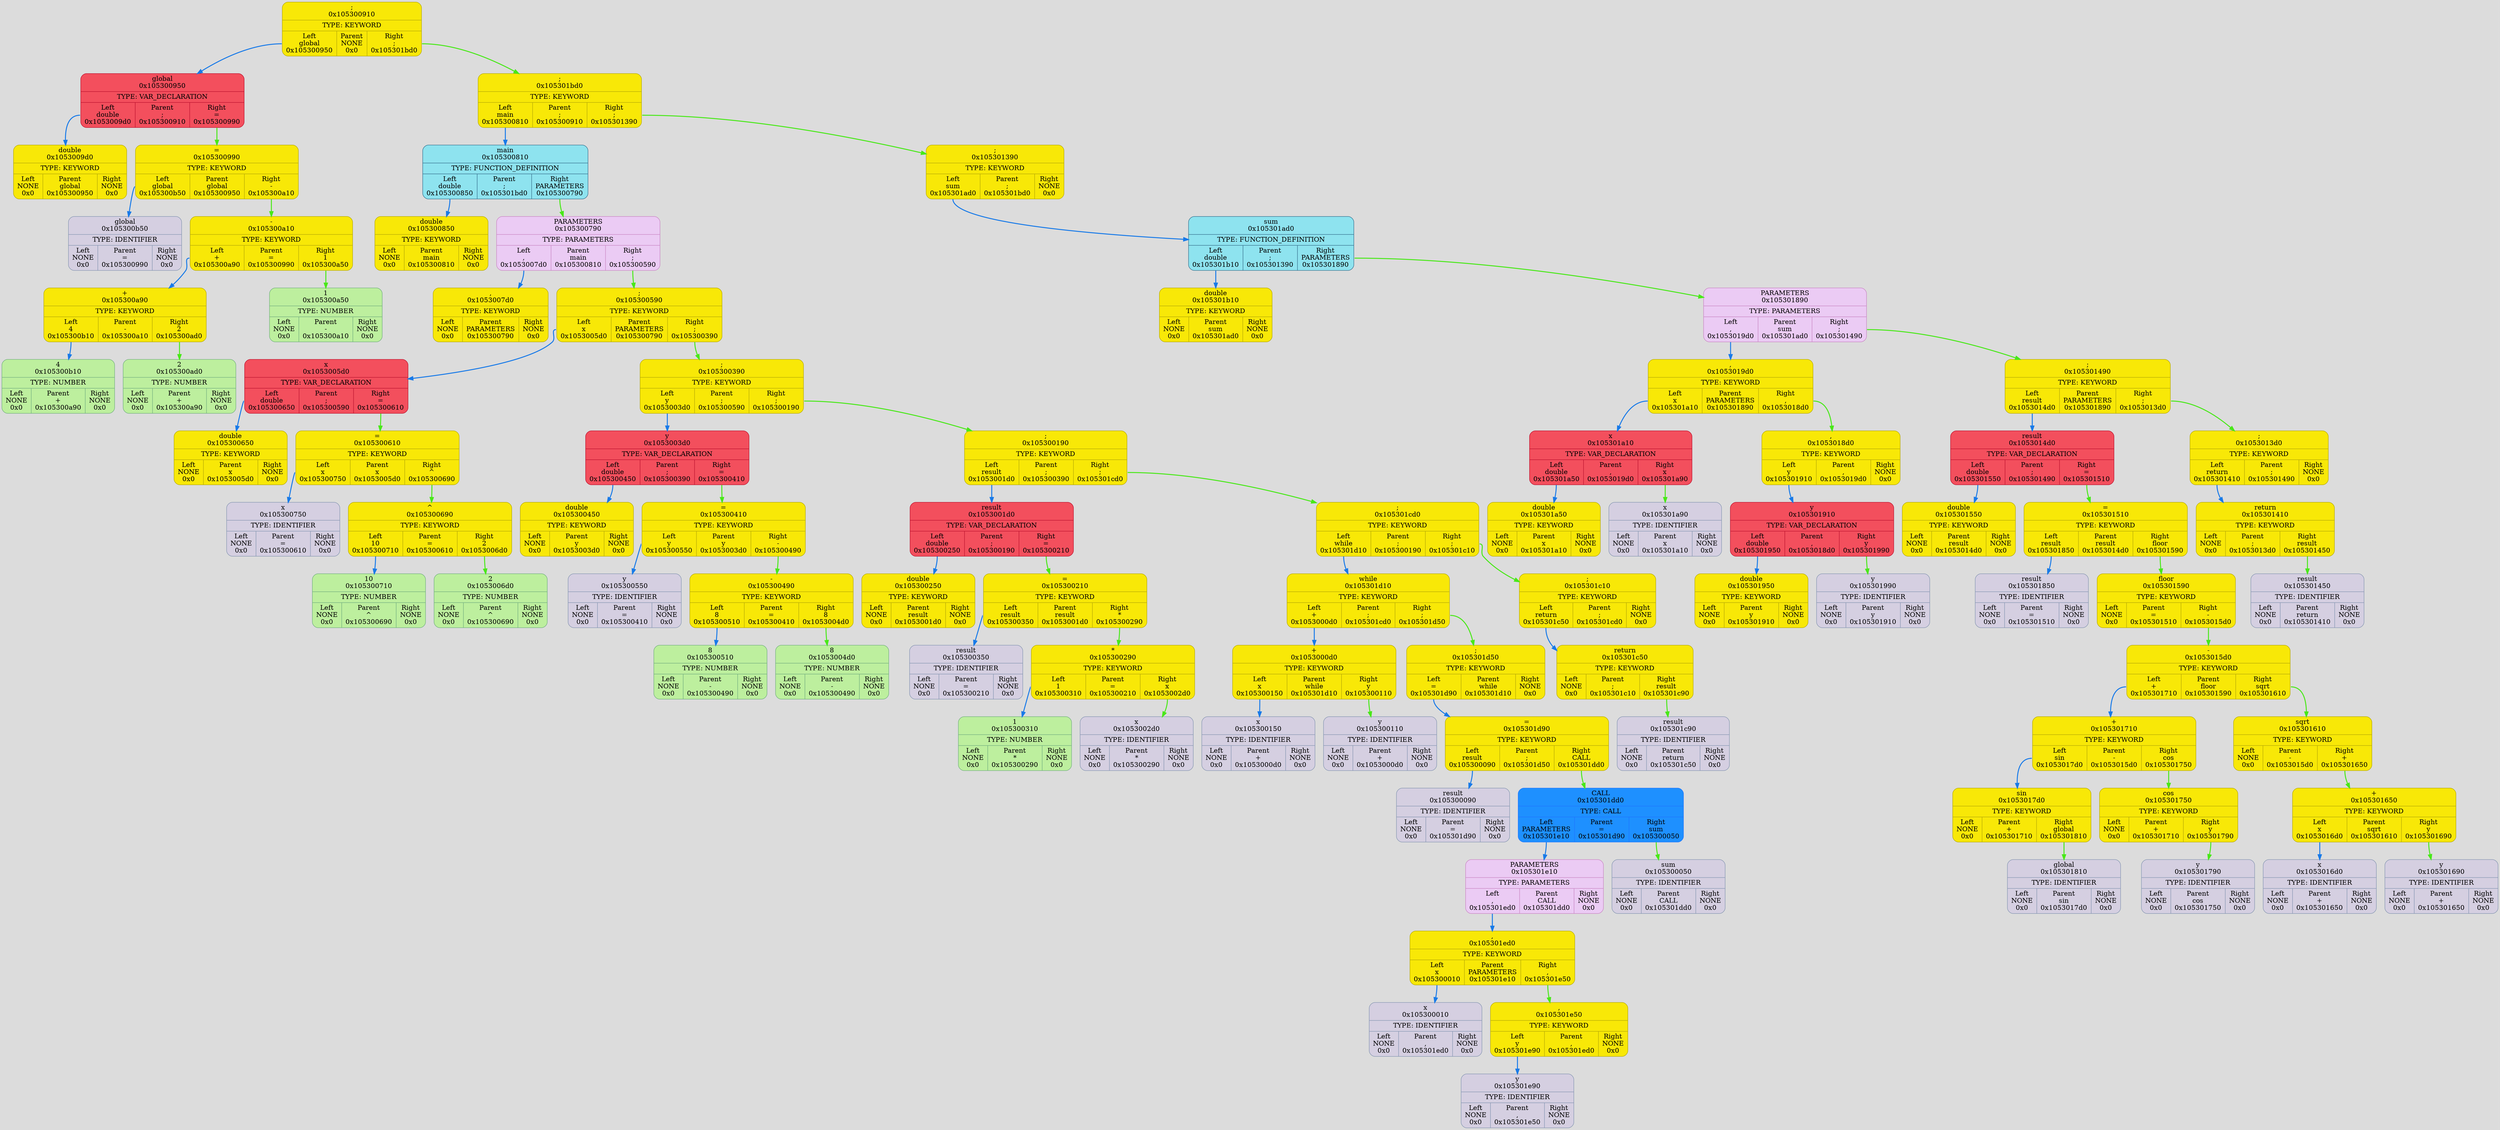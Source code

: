 digraph {
	fontname = "UbuntuMono";
	bgcolor = "#DCDCDC";

	node0x105300910 [ shape = Mrecord; style = filled; fillcolor = "#F8E807"; color = "#B6AA05"; fontcolor = "#000000"; label = " { ;\n0x105300910 | TYPE: KEYWORD| { <left> Left\nglobal\n0x105300950 | Parent\nNONE\n0x0 | <right> Right\n;\n0x105301bd0 } } "; ];
	node0x105300910:<left> -> node0x105300950 [ style = "bold"; color = "#187AE8"; label = ""; ];
	node0x105300950 [ shape = Mrecord; style = filled; fillcolor = "#F34F5D"; color = "#BD132F"; fontcolor = "#000000"; label = " { global\n0x105300950 | TYPE: VAR_DECLARATION| { <left> Left\ndouble\n0x1053009d0 | Parent\n;\n0x105300910 | <right> Right\n=\n0x105300990 } } "; ];
	node0x105300950:<left> -> node0x1053009d0 [ style = "bold"; color = "#187AE8"; label = ""; ];
	node0x1053009d0 [ shape = Mrecord; style = filled; fillcolor = "#F8E807"; color = "#B6AA05"; fontcolor = "#000000"; label = " { double\n0x1053009d0 | TYPE: KEYWORD| { <left> Left\nNONE\n0x0 | Parent\nglobal\n0x105300950 | <right> Right\nNONE\n0x0 } } "; ];
	node0x105300990 [ shape = Mrecord; style = filled; fillcolor = "#F8E807"; color = "#B6AA05"; fontcolor = "#000000"; label = " { =\n0x105300990 | TYPE: KEYWORD| { <left> Left\nglobal\n0x105300b50 | Parent\nglobal\n0x105300950 | <right> Right\n-\n0x105300a10 } } "; ];
	node0x105300990:<left> -> node0x105300b50 [ style = "bold"; color = "#187AE8"; label = ""; ];
	node0x105300b50 [ shape = Mrecord; style = filled; fillcolor = "#D5CFE1"; color = "#8797b2"; fontcolor = "#000000"; label = " { global\n0x105300b50 | TYPE: IDENTIFIER| { <left> Left\nNONE\n0x0 | Parent\n=\n0x105300990 | <right> Right\nNONE\n0x0 } } "; ];
	node0x105300a10 [ shape = Mrecord; style = filled; fillcolor = "#F8E807"; color = "#B6AA05"; fontcolor = "#000000"; label = " { -\n0x105300a10 | TYPE: KEYWORD| { <left> Left\n+\n0x105300a90 | Parent\n=\n0x105300990 | <right> Right\n1\n0x105300a50 } } "; ];
	node0x105300a10:<left> -> node0x105300a90 [ style = "bold"; color = "#187AE8"; label = ""; ];
	node0x105300a90 [ shape = Mrecord; style = filled; fillcolor = "#F8E807"; color = "#B6AA05"; fontcolor = "#000000"; label = " { +\n0x105300a90 | TYPE: KEYWORD| { <left> Left\n4\n0x105300b10 | Parent\n-\n0x105300a10 | <right> Right\n2\n0x105300ad0 } } "; ];
	node0x105300a90:<left> -> node0x105300b10 [ style = "bold"; color = "#187AE8"; label = ""; ];
	node0x105300b10 [ shape = Mrecord; style = filled; fillcolor = "#BDEF9E"; color = "#74AF80"; fontcolor = "#000000"; label = " { 4\n0x105300b10 | TYPE: NUMBER| { <left> Left\nNONE\n0x0 | Parent\n+\n0x105300a90 | <right> Right\nNONE\n0x0 } } "; ];
	node0x105300ad0 [ shape = Mrecord; style = filled; fillcolor = "#BDEF9E"; color = "#74AF80"; fontcolor = "#000000"; label = " { 2\n0x105300ad0 | TYPE: NUMBER| { <left> Left\nNONE\n0x0 | Parent\n+\n0x105300a90 | <right> Right\nNONE\n0x0 } } "; ];
	node0x105300a90:<right> -> node0x105300ad0 [ style = "bold"; color = "#48E818"; label = ""; ];
	node0x105300a50 [ shape = Mrecord; style = filled; fillcolor = "#BDEF9E"; color = "#74AF80"; fontcolor = "#000000"; label = " { 1\n0x105300a50 | TYPE: NUMBER| { <left> Left\nNONE\n0x0 | Parent\n-\n0x105300a10 | <right> Right\nNONE\n0x0 } } "; ];
	node0x105300a10:<right> -> node0x105300a50 [ style = "bold"; color = "#48E818"; label = ""; ];
	node0x105300990:<right> -> node0x105300a10 [ style = "bold"; color = "#48E818"; label = ""; ];
	node0x105300950:<right> -> node0x105300990 [ style = "bold"; color = "#48E818"; label = ""; ];
	node0x105301bd0 [ shape = Mrecord; style = filled; fillcolor = "#F8E807"; color = "#B6AA05"; fontcolor = "#000000"; label = " { ;\n0x105301bd0 | TYPE: KEYWORD| { <left> Left\nmain\n0x105300810 | Parent\n;\n0x105300910 | <right> Right\n;\n0x105301390 } } "; ];
	node0x105301bd0:<left> -> node0x105300810 [ style = "bold"; color = "#187AE8"; label = ""; ];
	node0x105300810 [ shape = Mrecord; style = filled; fillcolor = "#8EE3EF"; color = "#37718E"; fontcolor = "#000000"; label = " { main\n0x105300810 | TYPE: FUNCTION_DEFINITION| { <left> Left\ndouble\n0x105300850 | Parent\n;\n0x105301bd0 | <right> Right\nPARAMETERS\n0x105300790 } } "; ];
	node0x105300810:<left> -> node0x105300850 [ style = "bold"; color = "#187AE8"; label = ""; ];
	node0x105300850 [ shape = Mrecord; style = filled; fillcolor = "#F8E807"; color = "#B6AA05"; fontcolor = "#000000"; label = " { double\n0x105300850 | TYPE: KEYWORD| { <left> Left\nNONE\n0x0 | Parent\nmain\n0x105300810 | <right> Right\nNONE\n0x0 } } "; ];
	node0x105300790 [ shape = Mrecord; style = filled; fillcolor = "#EBCBF4"; color = "#C986C3"; fontcolor = "#000000"; label = " { PARAMETERS\n0x105300790 | TYPE: PARAMETERS| { <left> Left\n,\n0x1053007d0 | Parent\nmain\n0x105300810 | <right> Right\n;\n0x105300590 } } "; ];
	node0x105300790:<left> -> node0x1053007d0 [ style = "bold"; color = "#187AE8"; label = ""; ];
	node0x1053007d0 [ shape = Mrecord; style = filled; fillcolor = "#F8E807"; color = "#B6AA05"; fontcolor = "#000000"; label = " { ,\n0x1053007d0 | TYPE: KEYWORD| { <left> Left\nNONE\n0x0 | Parent\nPARAMETERS\n0x105300790 | <right> Right\nNONE\n0x0 } } "; ];
	node0x105300590 [ shape = Mrecord; style = filled; fillcolor = "#F8E807"; color = "#B6AA05"; fontcolor = "#000000"; label = " { ;\n0x105300590 | TYPE: KEYWORD| { <left> Left\nx\n0x1053005d0 | Parent\nPARAMETERS\n0x105300790 | <right> Right\n;\n0x105300390 } } "; ];
	node0x105300590:<left> -> node0x1053005d0 [ style = "bold"; color = "#187AE8"; label = ""; ];
	node0x1053005d0 [ shape = Mrecord; style = filled; fillcolor = "#F34F5D"; color = "#BD132F"; fontcolor = "#000000"; label = " { x\n0x1053005d0 | TYPE: VAR_DECLARATION| { <left> Left\ndouble\n0x105300650 | Parent\n;\n0x105300590 | <right> Right\n=\n0x105300610 } } "; ];
	node0x1053005d0:<left> -> node0x105300650 [ style = "bold"; color = "#187AE8"; label = ""; ];
	node0x105300650 [ shape = Mrecord; style = filled; fillcolor = "#F8E807"; color = "#B6AA05"; fontcolor = "#000000"; label = " { double\n0x105300650 | TYPE: KEYWORD| { <left> Left\nNONE\n0x0 | Parent\nx\n0x1053005d0 | <right> Right\nNONE\n0x0 } } "; ];
	node0x105300610 [ shape = Mrecord; style = filled; fillcolor = "#F8E807"; color = "#B6AA05"; fontcolor = "#000000"; label = " { =\n0x105300610 | TYPE: KEYWORD| { <left> Left\nx\n0x105300750 | Parent\nx\n0x1053005d0 | <right> Right\n^\n0x105300690 } } "; ];
	node0x105300610:<left> -> node0x105300750 [ style = "bold"; color = "#187AE8"; label = ""; ];
	node0x105300750 [ shape = Mrecord; style = filled; fillcolor = "#D5CFE1"; color = "#8797b2"; fontcolor = "#000000"; label = " { x\n0x105300750 | TYPE: IDENTIFIER| { <left> Left\nNONE\n0x0 | Parent\n=\n0x105300610 | <right> Right\nNONE\n0x0 } } "; ];
	node0x105300690 [ shape = Mrecord; style = filled; fillcolor = "#F8E807"; color = "#B6AA05"; fontcolor = "#000000"; label = " { ^\n0x105300690 | TYPE: KEYWORD| { <left> Left\n10\n0x105300710 | Parent\n=\n0x105300610 | <right> Right\n2\n0x1053006d0 } } "; ];
	node0x105300690:<left> -> node0x105300710 [ style = "bold"; color = "#187AE8"; label = ""; ];
	node0x105300710 [ shape = Mrecord; style = filled; fillcolor = "#BDEF9E"; color = "#74AF80"; fontcolor = "#000000"; label = " { 10\n0x105300710 | TYPE: NUMBER| { <left> Left\nNONE\n0x0 | Parent\n^\n0x105300690 | <right> Right\nNONE\n0x0 } } "; ];
	node0x1053006d0 [ shape = Mrecord; style = filled; fillcolor = "#BDEF9E"; color = "#74AF80"; fontcolor = "#000000"; label = " { 2\n0x1053006d0 | TYPE: NUMBER| { <left> Left\nNONE\n0x0 | Parent\n^\n0x105300690 | <right> Right\nNONE\n0x0 } } "; ];
	node0x105300690:<right> -> node0x1053006d0 [ style = "bold"; color = "#48E818"; label = ""; ];
	node0x105300610:<right> -> node0x105300690 [ style = "bold"; color = "#48E818"; label = ""; ];
	node0x1053005d0:<right> -> node0x105300610 [ style = "bold"; color = "#48E818"; label = ""; ];
	node0x105300390 [ shape = Mrecord; style = filled; fillcolor = "#F8E807"; color = "#B6AA05"; fontcolor = "#000000"; label = " { ;\n0x105300390 | TYPE: KEYWORD| { <left> Left\ny\n0x1053003d0 | Parent\n;\n0x105300590 | <right> Right\n;\n0x105300190 } } "; ];
	node0x105300390:<left> -> node0x1053003d0 [ style = "bold"; color = "#187AE8"; label = ""; ];
	node0x1053003d0 [ shape = Mrecord; style = filled; fillcolor = "#F34F5D"; color = "#BD132F"; fontcolor = "#000000"; label = " { y\n0x1053003d0 | TYPE: VAR_DECLARATION| { <left> Left\ndouble\n0x105300450 | Parent\n;\n0x105300390 | <right> Right\n=\n0x105300410 } } "; ];
	node0x1053003d0:<left> -> node0x105300450 [ style = "bold"; color = "#187AE8"; label = ""; ];
	node0x105300450 [ shape = Mrecord; style = filled; fillcolor = "#F8E807"; color = "#B6AA05"; fontcolor = "#000000"; label = " { double\n0x105300450 | TYPE: KEYWORD| { <left> Left\nNONE\n0x0 | Parent\ny\n0x1053003d0 | <right> Right\nNONE\n0x0 } } "; ];
	node0x105300410 [ shape = Mrecord; style = filled; fillcolor = "#F8E807"; color = "#B6AA05"; fontcolor = "#000000"; label = " { =\n0x105300410 | TYPE: KEYWORD| { <left> Left\ny\n0x105300550 | Parent\ny\n0x1053003d0 | <right> Right\n-\n0x105300490 } } "; ];
	node0x105300410:<left> -> node0x105300550 [ style = "bold"; color = "#187AE8"; label = ""; ];
	node0x105300550 [ shape = Mrecord; style = filled; fillcolor = "#D5CFE1"; color = "#8797b2"; fontcolor = "#000000"; label = " { y\n0x105300550 | TYPE: IDENTIFIER| { <left> Left\nNONE\n0x0 | Parent\n=\n0x105300410 | <right> Right\nNONE\n0x0 } } "; ];
	node0x105300490 [ shape = Mrecord; style = filled; fillcolor = "#F8E807"; color = "#B6AA05"; fontcolor = "#000000"; label = " { -\n0x105300490 | TYPE: KEYWORD| { <left> Left\n8\n0x105300510 | Parent\n=\n0x105300410 | <right> Right\n8\n0x1053004d0 } } "; ];
	node0x105300490:<left> -> node0x105300510 [ style = "bold"; color = "#187AE8"; label = ""; ];
	node0x105300510 [ shape = Mrecord; style = filled; fillcolor = "#BDEF9E"; color = "#74AF80"; fontcolor = "#000000"; label = " { 8\n0x105300510 | TYPE: NUMBER| { <left> Left\nNONE\n0x0 | Parent\n-\n0x105300490 | <right> Right\nNONE\n0x0 } } "; ];
	node0x1053004d0 [ shape = Mrecord; style = filled; fillcolor = "#BDEF9E"; color = "#74AF80"; fontcolor = "#000000"; label = " { 8\n0x1053004d0 | TYPE: NUMBER| { <left> Left\nNONE\n0x0 | Parent\n-\n0x105300490 | <right> Right\nNONE\n0x0 } } "; ];
	node0x105300490:<right> -> node0x1053004d0 [ style = "bold"; color = "#48E818"; label = ""; ];
	node0x105300410:<right> -> node0x105300490 [ style = "bold"; color = "#48E818"; label = ""; ];
	node0x1053003d0:<right> -> node0x105300410 [ style = "bold"; color = "#48E818"; label = ""; ];
	node0x105300190 [ shape = Mrecord; style = filled; fillcolor = "#F8E807"; color = "#B6AA05"; fontcolor = "#000000"; label = " { ;\n0x105300190 | TYPE: KEYWORD| { <left> Left\nresult\n0x1053001d0 | Parent\n;\n0x105300390 | <right> Right\n;\n0x105301cd0 } } "; ];
	node0x105300190:<left> -> node0x1053001d0 [ style = "bold"; color = "#187AE8"; label = ""; ];
	node0x1053001d0 [ shape = Mrecord; style = filled; fillcolor = "#F34F5D"; color = "#BD132F"; fontcolor = "#000000"; label = " { result\n0x1053001d0 | TYPE: VAR_DECLARATION| { <left> Left\ndouble\n0x105300250 | Parent\n;\n0x105300190 | <right> Right\n=\n0x105300210 } } "; ];
	node0x1053001d0:<left> -> node0x105300250 [ style = "bold"; color = "#187AE8"; label = ""; ];
	node0x105300250 [ shape = Mrecord; style = filled; fillcolor = "#F8E807"; color = "#B6AA05"; fontcolor = "#000000"; label = " { double\n0x105300250 | TYPE: KEYWORD| { <left> Left\nNONE\n0x0 | Parent\nresult\n0x1053001d0 | <right> Right\nNONE\n0x0 } } "; ];
	node0x105300210 [ shape = Mrecord; style = filled; fillcolor = "#F8E807"; color = "#B6AA05"; fontcolor = "#000000"; label = " { =\n0x105300210 | TYPE: KEYWORD| { <left> Left\nresult\n0x105300350 | Parent\nresult\n0x1053001d0 | <right> Right\n*\n0x105300290 } } "; ];
	node0x105300210:<left> -> node0x105300350 [ style = "bold"; color = "#187AE8"; label = ""; ];
	node0x105300350 [ shape = Mrecord; style = filled; fillcolor = "#D5CFE1"; color = "#8797b2"; fontcolor = "#000000"; label = " { result\n0x105300350 | TYPE: IDENTIFIER| { <left> Left\nNONE\n0x0 | Parent\n=\n0x105300210 | <right> Right\nNONE\n0x0 } } "; ];
	node0x105300290 [ shape = Mrecord; style = filled; fillcolor = "#F8E807"; color = "#B6AA05"; fontcolor = "#000000"; label = " { *\n0x105300290 | TYPE: KEYWORD| { <left> Left\n1\n0x105300310 | Parent\n=\n0x105300210 | <right> Right\nx\n0x1053002d0 } } "; ];
	node0x105300290:<left> -> node0x105300310 [ style = "bold"; color = "#187AE8"; label = ""; ];
	node0x105300310 [ shape = Mrecord; style = filled; fillcolor = "#BDEF9E"; color = "#74AF80"; fontcolor = "#000000"; label = " { 1\n0x105300310 | TYPE: NUMBER| { <left> Left\nNONE\n0x0 | Parent\n*\n0x105300290 | <right> Right\nNONE\n0x0 } } "; ];
	node0x1053002d0 [ shape = Mrecord; style = filled; fillcolor = "#D5CFE1"; color = "#8797b2"; fontcolor = "#000000"; label = " { x\n0x1053002d0 | TYPE: IDENTIFIER| { <left> Left\nNONE\n0x0 | Parent\n*\n0x105300290 | <right> Right\nNONE\n0x0 } } "; ];
	node0x105300290:<right> -> node0x1053002d0 [ style = "bold"; color = "#48E818"; label = ""; ];
	node0x105300210:<right> -> node0x105300290 [ style = "bold"; color = "#48E818"; label = ""; ];
	node0x1053001d0:<right> -> node0x105300210 [ style = "bold"; color = "#48E818"; label = ""; ];
	node0x105301cd0 [ shape = Mrecord; style = filled; fillcolor = "#F8E807"; color = "#B6AA05"; fontcolor = "#000000"; label = " { ;\n0x105301cd0 | TYPE: KEYWORD| { <left> Left\nwhile\n0x105301d10 | Parent\n;\n0x105300190 | <right> Right\n;\n0x105301c10 } } "; ];
	node0x105301cd0:<left> -> node0x105301d10 [ style = "bold"; color = "#187AE8"; label = ""; ];
	node0x105301d10 [ shape = Mrecord; style = filled; fillcolor = "#F8E807"; color = "#B6AA05"; fontcolor = "#000000"; label = " { while\n0x105301d10 | TYPE: KEYWORD| { <left> Left\n+\n0x1053000d0 | Parent\n;\n0x105301cd0 | <right> Right\n;\n0x105301d50 } } "; ];
	node0x105301d10:<left> -> node0x1053000d0 [ style = "bold"; color = "#187AE8"; label = ""; ];
	node0x1053000d0 [ shape = Mrecord; style = filled; fillcolor = "#F8E807"; color = "#B6AA05"; fontcolor = "#000000"; label = " { +\n0x1053000d0 | TYPE: KEYWORD| { <left> Left\nx\n0x105300150 | Parent\nwhile\n0x105301d10 | <right> Right\ny\n0x105300110 } } "; ];
	node0x1053000d0:<left> -> node0x105300150 [ style = "bold"; color = "#187AE8"; label = ""; ];
	node0x105300150 [ shape = Mrecord; style = filled; fillcolor = "#D5CFE1"; color = "#8797b2"; fontcolor = "#000000"; label = " { x\n0x105300150 | TYPE: IDENTIFIER| { <left> Left\nNONE\n0x0 | Parent\n+\n0x1053000d0 | <right> Right\nNONE\n0x0 } } "; ];
	node0x105300110 [ shape = Mrecord; style = filled; fillcolor = "#D5CFE1"; color = "#8797b2"; fontcolor = "#000000"; label = " { y\n0x105300110 | TYPE: IDENTIFIER| { <left> Left\nNONE\n0x0 | Parent\n+\n0x1053000d0 | <right> Right\nNONE\n0x0 } } "; ];
	node0x1053000d0:<right> -> node0x105300110 [ style = "bold"; color = "#48E818"; label = ""; ];
	node0x105301d50 [ shape = Mrecord; style = filled; fillcolor = "#F8E807"; color = "#B6AA05"; fontcolor = "#000000"; label = " { ;\n0x105301d50 | TYPE: KEYWORD| { <left> Left\n=\n0x105301d90 | Parent\nwhile\n0x105301d10 | <right> Right\nNONE\n0x0 } } "; ];
	node0x105301d50:<left> -> node0x105301d90 [ style = "bold"; color = "#187AE8"; label = ""; ];
	node0x105301d90 [ shape = Mrecord; style = filled; fillcolor = "#F8E807"; color = "#B6AA05"; fontcolor = "#000000"; label = " { =\n0x105301d90 | TYPE: KEYWORD| { <left> Left\nresult\n0x105300090 | Parent\n;\n0x105301d50 | <right> Right\nCALL\n0x105301dd0 } } "; ];
	node0x105301d90:<left> -> node0x105300090 [ style = "bold"; color = "#187AE8"; label = ""; ];
	node0x105300090 [ shape = Mrecord; style = filled; fillcolor = "#D5CFE1"; color = "#8797b2"; fontcolor = "#000000"; label = " { result\n0x105300090 | TYPE: IDENTIFIER| { <left> Left\nNONE\n0x0 | Parent\n=\n0x105301d90 | <right> Right\nNONE\n0x0 } } "; ];
	node0x105301dd0 [ shape = Mrecord; style = filled; fillcolor = "#1E90FF"; color = "#1F75FE"; fontcolor = "#000000"; label = " { CALL\n0x105301dd0 | TYPE: CALL| { <left> Left\nPARAMETERS\n0x105301e10 | Parent\n=\n0x105301d90 | <right> Right\nsum\n0x105300050 } } "; ];
	node0x105301dd0:<left> -> node0x105301e10 [ style = "bold"; color = "#187AE8"; label = ""; ];
	node0x105301e10 [ shape = Mrecord; style = filled; fillcolor = "#EBCBF4"; color = "#C986C3"; fontcolor = "#000000"; label = " { PARAMETERS\n0x105301e10 | TYPE: PARAMETERS| { <left> Left\n,\n0x105301ed0 | Parent\nCALL\n0x105301dd0 | <right> Right\nNONE\n0x0 } } "; ];
	node0x105301e10:<left> -> node0x105301ed0 [ style = "bold"; color = "#187AE8"; label = ""; ];
	node0x105301ed0 [ shape = Mrecord; style = filled; fillcolor = "#F8E807"; color = "#B6AA05"; fontcolor = "#000000"; label = " { ,\n0x105301ed0 | TYPE: KEYWORD| { <left> Left\nx\n0x105300010 | Parent\nPARAMETERS\n0x105301e10 | <right> Right\n,\n0x105301e50 } } "; ];
	node0x105301ed0:<left> -> node0x105300010 [ style = "bold"; color = "#187AE8"; label = ""; ];
	node0x105300010 [ shape = Mrecord; style = filled; fillcolor = "#D5CFE1"; color = "#8797b2"; fontcolor = "#000000"; label = " { x\n0x105300010 | TYPE: IDENTIFIER| { <left> Left\nNONE\n0x0 | Parent\n,\n0x105301ed0 | <right> Right\nNONE\n0x0 } } "; ];
	node0x105301e50 [ shape = Mrecord; style = filled; fillcolor = "#F8E807"; color = "#B6AA05"; fontcolor = "#000000"; label = " { ,\n0x105301e50 | TYPE: KEYWORD| { <left> Left\ny\n0x105301e90 | Parent\n,\n0x105301ed0 | <right> Right\nNONE\n0x0 } } "; ];
	node0x105301e50:<left> -> node0x105301e90 [ style = "bold"; color = "#187AE8"; label = ""; ];
	node0x105301e90 [ shape = Mrecord; style = filled; fillcolor = "#D5CFE1"; color = "#8797b2"; fontcolor = "#000000"; label = " { y\n0x105301e90 | TYPE: IDENTIFIER| { <left> Left\nNONE\n0x0 | Parent\n,\n0x105301e50 | <right> Right\nNONE\n0x0 } } "; ];
	node0x105301ed0:<right> -> node0x105301e50 [ style = "bold"; color = "#48E818"; label = ""; ];
	node0x105300050 [ shape = Mrecord; style = filled; fillcolor = "#D5CFE1"; color = "#8797b2"; fontcolor = "#000000"; label = " { sum\n0x105300050 | TYPE: IDENTIFIER| { <left> Left\nNONE\n0x0 | Parent\nCALL\n0x105301dd0 | <right> Right\nNONE\n0x0 } } "; ];
	node0x105301dd0:<right> -> node0x105300050 [ style = "bold"; color = "#48E818"; label = ""; ];
	node0x105301d90:<right> -> node0x105301dd0 [ style = "bold"; color = "#48E818"; label = ""; ];
	node0x105301d10:<right> -> node0x105301d50 [ style = "bold"; color = "#48E818"; label = ""; ];
	node0x105301c10 [ shape = Mrecord; style = filled; fillcolor = "#F8E807"; color = "#B6AA05"; fontcolor = "#000000"; label = " { ;\n0x105301c10 | TYPE: KEYWORD| { <left> Left\nreturn\n0x105301c50 | Parent\n;\n0x105301cd0 | <right> Right\nNONE\n0x0 } } "; ];
	node0x105301c10:<left> -> node0x105301c50 [ style = "bold"; color = "#187AE8"; label = ""; ];
	node0x105301c50 [ shape = Mrecord; style = filled; fillcolor = "#F8E807"; color = "#B6AA05"; fontcolor = "#000000"; label = " { return\n0x105301c50 | TYPE: KEYWORD| { <left> Left\nNONE\n0x0 | Parent\n;\n0x105301c10 | <right> Right\nresult\n0x105301c90 } } "; ];
	node0x105301c90 [ shape = Mrecord; style = filled; fillcolor = "#D5CFE1"; color = "#8797b2"; fontcolor = "#000000"; label = " { result\n0x105301c90 | TYPE: IDENTIFIER| { <left> Left\nNONE\n0x0 | Parent\nreturn\n0x105301c50 | <right> Right\nNONE\n0x0 } } "; ];
	node0x105301c50:<right> -> node0x105301c90 [ style = "bold"; color = "#48E818"; label = ""; ];
	node0x105301cd0:<right> -> node0x105301c10 [ style = "bold"; color = "#48E818"; label = ""; ];
	node0x105300190:<right> -> node0x105301cd0 [ style = "bold"; color = "#48E818"; label = ""; ];
	node0x105300390:<right> -> node0x105300190 [ style = "bold"; color = "#48E818"; label = ""; ];
	node0x105300590:<right> -> node0x105300390 [ style = "bold"; color = "#48E818"; label = ""; ];
	node0x105300790:<right> -> node0x105300590 [ style = "bold"; color = "#48E818"; label = ""; ];
	node0x105300810:<right> -> node0x105300790 [ style = "bold"; color = "#48E818"; label = ""; ];
	node0x105301390 [ shape = Mrecord; style = filled; fillcolor = "#F8E807"; color = "#B6AA05"; fontcolor = "#000000"; label = " { ;\n0x105301390 | TYPE: KEYWORD| { <left> Left\nsum\n0x105301ad0 | Parent\n;\n0x105301bd0 | <right> Right\nNONE\n0x0 } } "; ];
	node0x105301390:<left> -> node0x105301ad0 [ style = "bold"; color = "#187AE8"; label = ""; ];
	node0x105301ad0 [ shape = Mrecord; style = filled; fillcolor = "#8EE3EF"; color = "#37718E"; fontcolor = "#000000"; label = " { sum\n0x105301ad0 | TYPE: FUNCTION_DEFINITION| { <left> Left\ndouble\n0x105301b10 | Parent\n;\n0x105301390 | <right> Right\nPARAMETERS\n0x105301890 } } "; ];
	node0x105301ad0:<left> -> node0x105301b10 [ style = "bold"; color = "#187AE8"; label = ""; ];
	node0x105301b10 [ shape = Mrecord; style = filled; fillcolor = "#F8E807"; color = "#B6AA05"; fontcolor = "#000000"; label = " { double\n0x105301b10 | TYPE: KEYWORD| { <left> Left\nNONE\n0x0 | Parent\nsum\n0x105301ad0 | <right> Right\nNONE\n0x0 } } "; ];
	node0x105301890 [ shape = Mrecord; style = filled; fillcolor = "#EBCBF4"; color = "#C986C3"; fontcolor = "#000000"; label = " { PARAMETERS\n0x105301890 | TYPE: PARAMETERS| { <left> Left\n,\n0x1053019d0 | Parent\nsum\n0x105301ad0 | <right> Right\n;\n0x105301490 } } "; ];
	node0x105301890:<left> -> node0x1053019d0 [ style = "bold"; color = "#187AE8"; label = ""; ];
	node0x1053019d0 [ shape = Mrecord; style = filled; fillcolor = "#F8E807"; color = "#B6AA05"; fontcolor = "#000000"; label = " { ,\n0x1053019d0 | TYPE: KEYWORD| { <left> Left\nx\n0x105301a10 | Parent\nPARAMETERS\n0x105301890 | <right> Right\n,\n0x1053018d0 } } "; ];
	node0x1053019d0:<left> -> node0x105301a10 [ style = "bold"; color = "#187AE8"; label = ""; ];
	node0x105301a10 [ shape = Mrecord; style = filled; fillcolor = "#F34F5D"; color = "#BD132F"; fontcolor = "#000000"; label = " { x\n0x105301a10 | TYPE: VAR_DECLARATION| { <left> Left\ndouble\n0x105301a50 | Parent\n,\n0x1053019d0 | <right> Right\nx\n0x105301a90 } } "; ];
	node0x105301a10:<left> -> node0x105301a50 [ style = "bold"; color = "#187AE8"; label = ""; ];
	node0x105301a50 [ shape = Mrecord; style = filled; fillcolor = "#F8E807"; color = "#B6AA05"; fontcolor = "#000000"; label = " { double\n0x105301a50 | TYPE: KEYWORD| { <left> Left\nNONE\n0x0 | Parent\nx\n0x105301a10 | <right> Right\nNONE\n0x0 } } "; ];
	node0x105301a90 [ shape = Mrecord; style = filled; fillcolor = "#D5CFE1"; color = "#8797b2"; fontcolor = "#000000"; label = " { x\n0x105301a90 | TYPE: IDENTIFIER| { <left> Left\nNONE\n0x0 | Parent\nx\n0x105301a10 | <right> Right\nNONE\n0x0 } } "; ];
	node0x105301a10:<right> -> node0x105301a90 [ style = "bold"; color = "#48E818"; label = ""; ];
	node0x1053018d0 [ shape = Mrecord; style = filled; fillcolor = "#F8E807"; color = "#B6AA05"; fontcolor = "#000000"; label = " { ,\n0x1053018d0 | TYPE: KEYWORD| { <left> Left\ny\n0x105301910 | Parent\n,\n0x1053019d0 | <right> Right\nNONE\n0x0 } } "; ];
	node0x1053018d0:<left> -> node0x105301910 [ style = "bold"; color = "#187AE8"; label = ""; ];
	node0x105301910 [ shape = Mrecord; style = filled; fillcolor = "#F34F5D"; color = "#BD132F"; fontcolor = "#000000"; label = " { y\n0x105301910 | TYPE: VAR_DECLARATION| { <left> Left\ndouble\n0x105301950 | Parent\n,\n0x1053018d0 | <right> Right\ny\n0x105301990 } } "; ];
	node0x105301910:<left> -> node0x105301950 [ style = "bold"; color = "#187AE8"; label = ""; ];
	node0x105301950 [ shape = Mrecord; style = filled; fillcolor = "#F8E807"; color = "#B6AA05"; fontcolor = "#000000"; label = " { double\n0x105301950 | TYPE: KEYWORD| { <left> Left\nNONE\n0x0 | Parent\ny\n0x105301910 | <right> Right\nNONE\n0x0 } } "; ];
	node0x105301990 [ shape = Mrecord; style = filled; fillcolor = "#D5CFE1"; color = "#8797b2"; fontcolor = "#000000"; label = " { y\n0x105301990 | TYPE: IDENTIFIER| { <left> Left\nNONE\n0x0 | Parent\ny\n0x105301910 | <right> Right\nNONE\n0x0 } } "; ];
	node0x105301910:<right> -> node0x105301990 [ style = "bold"; color = "#48E818"; label = ""; ];
	node0x1053019d0:<right> -> node0x1053018d0 [ style = "bold"; color = "#48E818"; label = ""; ];
	node0x105301490 [ shape = Mrecord; style = filled; fillcolor = "#F8E807"; color = "#B6AA05"; fontcolor = "#000000"; label = " { ;\n0x105301490 | TYPE: KEYWORD| { <left> Left\nresult\n0x1053014d0 | Parent\nPARAMETERS\n0x105301890 | <right> Right\n;\n0x1053013d0 } } "; ];
	node0x105301490:<left> -> node0x1053014d0 [ style = "bold"; color = "#187AE8"; label = ""; ];
	node0x1053014d0 [ shape = Mrecord; style = filled; fillcolor = "#F34F5D"; color = "#BD132F"; fontcolor = "#000000"; label = " { result\n0x1053014d0 | TYPE: VAR_DECLARATION| { <left> Left\ndouble\n0x105301550 | Parent\n;\n0x105301490 | <right> Right\n=\n0x105301510 } } "; ];
	node0x1053014d0:<left> -> node0x105301550 [ style = "bold"; color = "#187AE8"; label = ""; ];
	node0x105301550 [ shape = Mrecord; style = filled; fillcolor = "#F8E807"; color = "#B6AA05"; fontcolor = "#000000"; label = " { double\n0x105301550 | TYPE: KEYWORD| { <left> Left\nNONE\n0x0 | Parent\nresult\n0x1053014d0 | <right> Right\nNONE\n0x0 } } "; ];
	node0x105301510 [ shape = Mrecord; style = filled; fillcolor = "#F8E807"; color = "#B6AA05"; fontcolor = "#000000"; label = " { =\n0x105301510 | TYPE: KEYWORD| { <left> Left\nresult\n0x105301850 | Parent\nresult\n0x1053014d0 | <right> Right\nfloor\n0x105301590 } } "; ];
	node0x105301510:<left> -> node0x105301850 [ style = "bold"; color = "#187AE8"; label = ""; ];
	node0x105301850 [ shape = Mrecord; style = filled; fillcolor = "#D5CFE1"; color = "#8797b2"; fontcolor = "#000000"; label = " { result\n0x105301850 | TYPE: IDENTIFIER| { <left> Left\nNONE\n0x0 | Parent\n=\n0x105301510 | <right> Right\nNONE\n0x0 } } "; ];
	node0x105301590 [ shape = Mrecord; style = filled; fillcolor = "#F8E807"; color = "#B6AA05"; fontcolor = "#000000"; label = " { floor\n0x105301590 | TYPE: KEYWORD| { <left> Left\nNONE\n0x0 | Parent\n=\n0x105301510 | <right> Right\n-\n0x1053015d0 } } "; ];
	node0x1053015d0 [ shape = Mrecord; style = filled; fillcolor = "#F8E807"; color = "#B6AA05"; fontcolor = "#000000"; label = " { -\n0x1053015d0 | TYPE: KEYWORD| { <left> Left\n+\n0x105301710 | Parent\nfloor\n0x105301590 | <right> Right\nsqrt\n0x105301610 } } "; ];
	node0x1053015d0:<left> -> node0x105301710 [ style = "bold"; color = "#187AE8"; label = ""; ];
	node0x105301710 [ shape = Mrecord; style = filled; fillcolor = "#F8E807"; color = "#B6AA05"; fontcolor = "#000000"; label = " { +\n0x105301710 | TYPE: KEYWORD| { <left> Left\nsin\n0x1053017d0 | Parent\n-\n0x1053015d0 | <right> Right\ncos\n0x105301750 } } "; ];
	node0x105301710:<left> -> node0x1053017d0 [ style = "bold"; color = "#187AE8"; label = ""; ];
	node0x1053017d0 [ shape = Mrecord; style = filled; fillcolor = "#F8E807"; color = "#B6AA05"; fontcolor = "#000000"; label = " { sin\n0x1053017d0 | TYPE: KEYWORD| { <left> Left\nNONE\n0x0 | Parent\n+\n0x105301710 | <right> Right\nglobal\n0x105301810 } } "; ];
	node0x105301810 [ shape = Mrecord; style = filled; fillcolor = "#D5CFE1"; color = "#8797b2"; fontcolor = "#000000"; label = " { global\n0x105301810 | TYPE: IDENTIFIER| { <left> Left\nNONE\n0x0 | Parent\nsin\n0x1053017d0 | <right> Right\nNONE\n0x0 } } "; ];
	node0x1053017d0:<right> -> node0x105301810 [ style = "bold"; color = "#48E818"; label = ""; ];
	node0x105301750 [ shape = Mrecord; style = filled; fillcolor = "#F8E807"; color = "#B6AA05"; fontcolor = "#000000"; label = " { cos\n0x105301750 | TYPE: KEYWORD| { <left> Left\nNONE\n0x0 | Parent\n+\n0x105301710 | <right> Right\ny\n0x105301790 } } "; ];
	node0x105301790 [ shape = Mrecord; style = filled; fillcolor = "#D5CFE1"; color = "#8797b2"; fontcolor = "#000000"; label = " { y\n0x105301790 | TYPE: IDENTIFIER| { <left> Left\nNONE\n0x0 | Parent\ncos\n0x105301750 | <right> Right\nNONE\n0x0 } } "; ];
	node0x105301750:<right> -> node0x105301790 [ style = "bold"; color = "#48E818"; label = ""; ];
	node0x105301710:<right> -> node0x105301750 [ style = "bold"; color = "#48E818"; label = ""; ];
	node0x105301610 [ shape = Mrecord; style = filled; fillcolor = "#F8E807"; color = "#B6AA05"; fontcolor = "#000000"; label = " { sqrt\n0x105301610 | TYPE: KEYWORD| { <left> Left\nNONE\n0x0 | Parent\n-\n0x1053015d0 | <right> Right\n+\n0x105301650 } } "; ];
	node0x105301650 [ shape = Mrecord; style = filled; fillcolor = "#F8E807"; color = "#B6AA05"; fontcolor = "#000000"; label = " { +\n0x105301650 | TYPE: KEYWORD| { <left> Left\nx\n0x1053016d0 | Parent\nsqrt\n0x105301610 | <right> Right\ny\n0x105301690 } } "; ];
	node0x105301650:<left> -> node0x1053016d0 [ style = "bold"; color = "#187AE8"; label = ""; ];
	node0x1053016d0 [ shape = Mrecord; style = filled; fillcolor = "#D5CFE1"; color = "#8797b2"; fontcolor = "#000000"; label = " { x\n0x1053016d0 | TYPE: IDENTIFIER| { <left> Left\nNONE\n0x0 | Parent\n+\n0x105301650 | <right> Right\nNONE\n0x0 } } "; ];
	node0x105301690 [ shape = Mrecord; style = filled; fillcolor = "#D5CFE1"; color = "#8797b2"; fontcolor = "#000000"; label = " { y\n0x105301690 | TYPE: IDENTIFIER| { <left> Left\nNONE\n0x0 | Parent\n+\n0x105301650 | <right> Right\nNONE\n0x0 } } "; ];
	node0x105301650:<right> -> node0x105301690 [ style = "bold"; color = "#48E818"; label = ""; ];
	node0x105301610:<right> -> node0x105301650 [ style = "bold"; color = "#48E818"; label = ""; ];
	node0x1053015d0:<right> -> node0x105301610 [ style = "bold"; color = "#48E818"; label = ""; ];
	node0x105301590:<right> -> node0x1053015d0 [ style = "bold"; color = "#48E818"; label = ""; ];
	node0x105301510:<right> -> node0x105301590 [ style = "bold"; color = "#48E818"; label = ""; ];
	node0x1053014d0:<right> -> node0x105301510 [ style = "bold"; color = "#48E818"; label = ""; ];
	node0x1053013d0 [ shape = Mrecord; style = filled; fillcolor = "#F8E807"; color = "#B6AA05"; fontcolor = "#000000"; label = " { ;\n0x1053013d0 | TYPE: KEYWORD| { <left> Left\nreturn\n0x105301410 | Parent\n;\n0x105301490 | <right> Right\nNONE\n0x0 } } "; ];
	node0x1053013d0:<left> -> node0x105301410 [ style = "bold"; color = "#187AE8"; label = ""; ];
	node0x105301410 [ shape = Mrecord; style = filled; fillcolor = "#F8E807"; color = "#B6AA05"; fontcolor = "#000000"; label = " { return\n0x105301410 | TYPE: KEYWORD| { <left> Left\nNONE\n0x0 | Parent\n;\n0x1053013d0 | <right> Right\nresult\n0x105301450 } } "; ];
	node0x105301450 [ shape = Mrecord; style = filled; fillcolor = "#D5CFE1"; color = "#8797b2"; fontcolor = "#000000"; label = " { result\n0x105301450 | TYPE: IDENTIFIER| { <left> Left\nNONE\n0x0 | Parent\nreturn\n0x105301410 | <right> Right\nNONE\n0x0 } } "; ];
	node0x105301410:<right> -> node0x105301450 [ style = "bold"; color = "#48E818"; label = ""; ];
	node0x105301490:<right> -> node0x1053013d0 [ style = "bold"; color = "#48E818"; label = ""; ];
	node0x105301890:<right> -> node0x105301490 [ style = "bold"; color = "#48E818"; label = ""; ];
	node0x105301ad0:<right> -> node0x105301890 [ style = "bold"; color = "#48E818"; label = ""; ];
	node0x105301bd0:<right> -> node0x105301390 [ style = "bold"; color = "#48E818"; label = ""; ];
	node0x105300910:<right> -> node0x105301bd0 [ style = "bold"; color = "#48E818"; label = ""; ];
}

